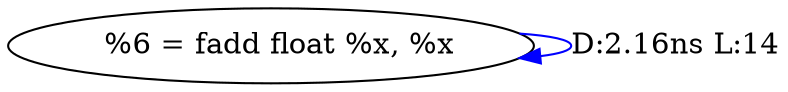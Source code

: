 digraph {
Node0x35b5c60[label="  %6 = fadd float %x, %x"];
Node0x35b5c60 -> Node0x35b5c60[label="D:2.16ns L:14",color=blue];
}
